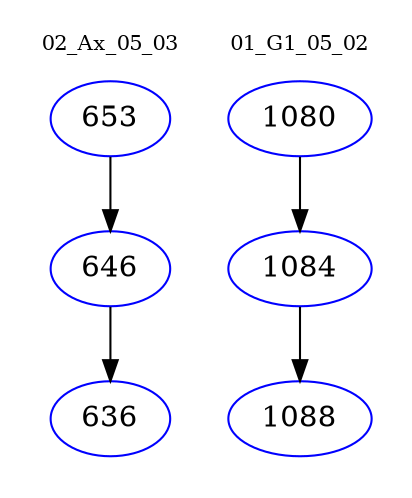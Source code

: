 digraph{
subgraph cluster_0 {
color = white
label = "02_Ax_05_03";
fontsize=10;
T0_653 [label="653", color="blue"]
T0_653 -> T0_646 [color="black"]
T0_646 [label="646", color="blue"]
T0_646 -> T0_636 [color="black"]
T0_636 [label="636", color="blue"]
}
subgraph cluster_1 {
color = white
label = "01_G1_05_02";
fontsize=10;
T1_1080 [label="1080", color="blue"]
T1_1080 -> T1_1084 [color="black"]
T1_1084 [label="1084", color="blue"]
T1_1084 -> T1_1088 [color="black"]
T1_1088 [label="1088", color="blue"]
}
}
